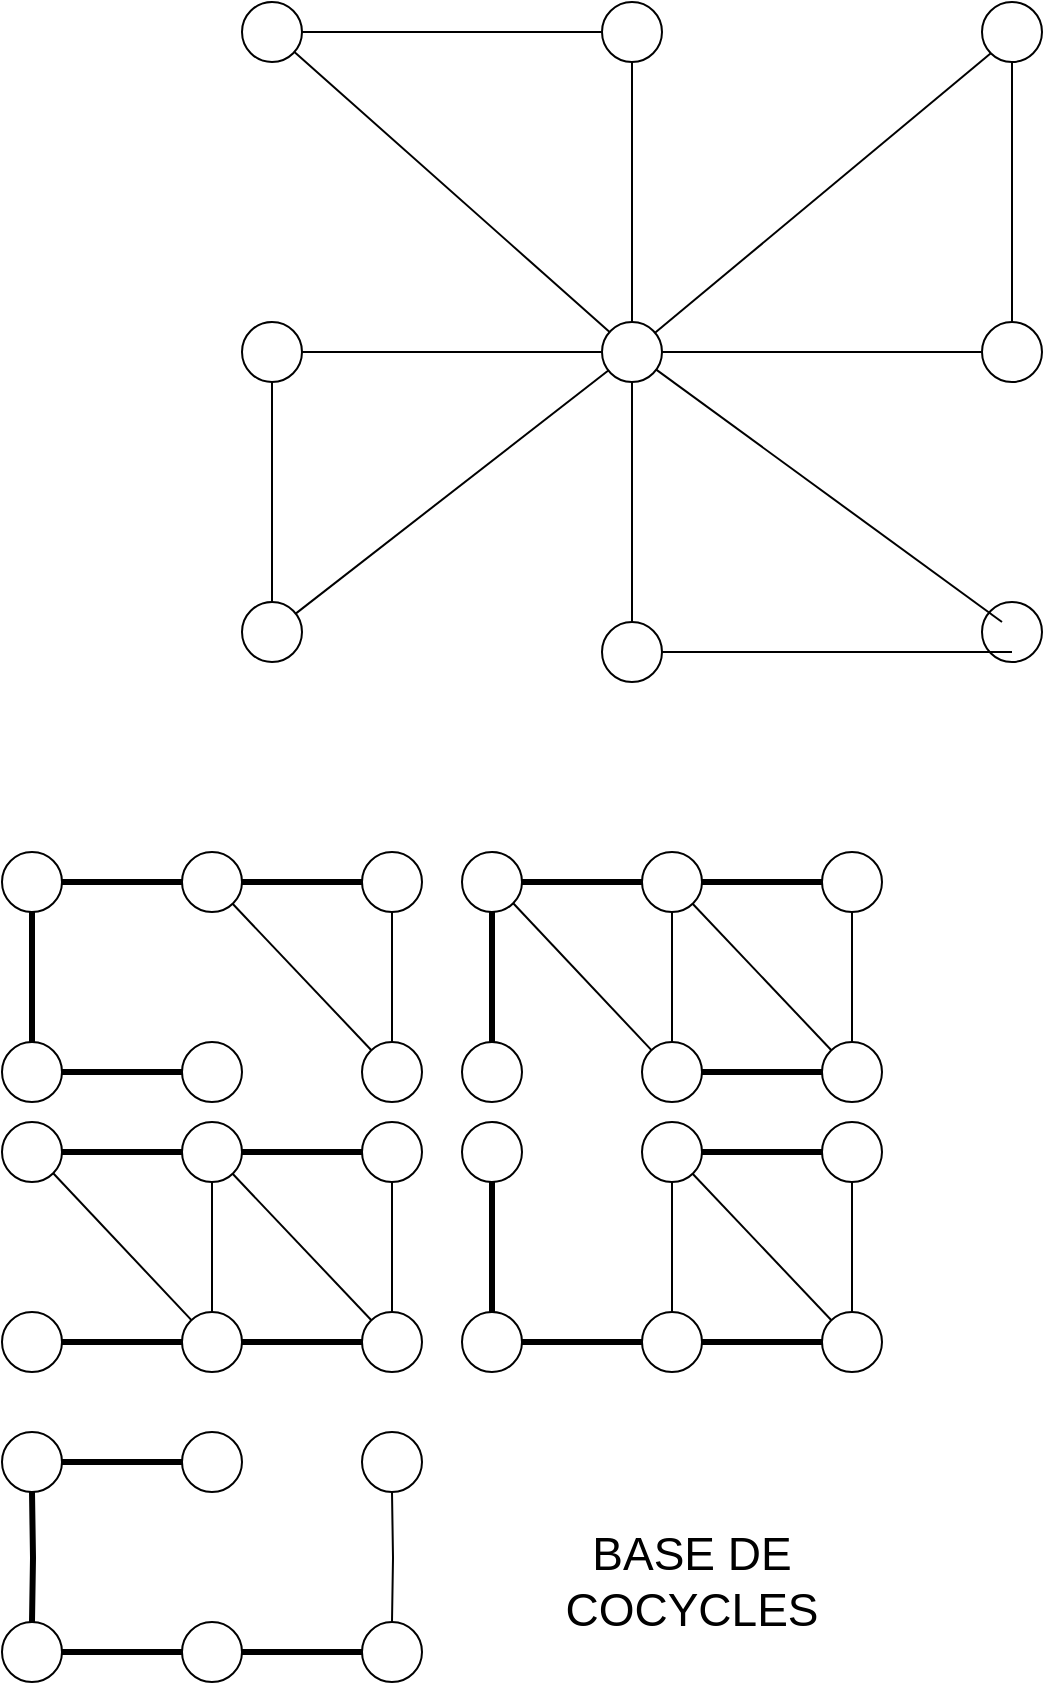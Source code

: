 <mxfile version="13.7.2" type="github">
  <diagram id="GtZ8i9lgS3yH1XoOPjZW" name="Page-1">
    <mxGraphModel dx="1102" dy="614" grid="1" gridSize="10" guides="1" tooltips="1" connect="1" arrows="1" fold="1" page="1" pageScale="1" pageWidth="827" pageHeight="1169" math="0" shadow="0">
      <root>
        <mxCell id="0" />
        <mxCell id="1" parent="0" />
        <mxCell id="GZnLw8ghzT_1h8dibQ5w-32" style="edgeStyle=orthogonalEdgeStyle;rounded=0;orthogonalLoop=1;jettySize=auto;html=1;endArrow=none;endFill=0;" edge="1" parent="1" source="GZnLw8ghzT_1h8dibQ5w-1" target="GZnLw8ghzT_1h8dibQ5w-2">
          <mxGeometry relative="1" as="geometry" />
        </mxCell>
        <mxCell id="GZnLw8ghzT_1h8dibQ5w-1" value="" style="ellipse;whiteSpace=wrap;html=1;aspect=fixed;" vertex="1" parent="1">
          <mxGeometry x="530" y="190" width="30" height="30" as="geometry" />
        </mxCell>
        <mxCell id="GZnLw8ghzT_1h8dibQ5w-26" style="edgeStyle=orthogonalEdgeStyle;rounded=0;orthogonalLoop=1;jettySize=auto;html=1;endArrow=none;endFill=0;" edge="1" parent="1" source="GZnLw8ghzT_1h8dibQ5w-2" target="GZnLw8ghzT_1h8dibQ5w-9">
          <mxGeometry relative="1" as="geometry" />
        </mxCell>
        <mxCell id="GZnLw8ghzT_1h8dibQ5w-2" value="" style="ellipse;whiteSpace=wrap;html=1;aspect=fixed;" vertex="1" parent="1">
          <mxGeometry x="530" y="350" width="30" height="30" as="geometry" />
        </mxCell>
        <mxCell id="GZnLw8ghzT_1h8dibQ5w-4" value="" style="ellipse;whiteSpace=wrap;html=1;aspect=fixed;" vertex="1" parent="1">
          <mxGeometry x="160" y="490" width="30" height="30" as="geometry" />
        </mxCell>
        <mxCell id="GZnLw8ghzT_1h8dibQ5w-29" style="edgeStyle=orthogonalEdgeStyle;rounded=0;orthogonalLoop=1;jettySize=auto;html=1;endArrow=none;endFill=0;" edge="1" parent="1" source="GZnLw8ghzT_1h8dibQ5w-6" target="GZnLw8ghzT_1h8dibQ5w-9">
          <mxGeometry relative="1" as="geometry" />
        </mxCell>
        <mxCell id="GZnLw8ghzT_1h8dibQ5w-37" style="edgeStyle=orthogonalEdgeStyle;rounded=0;orthogonalLoop=1;jettySize=auto;html=1;endArrow=none;endFill=0;" edge="1" parent="1" source="GZnLw8ghzT_1h8dibQ5w-6" target="GZnLw8ghzT_1h8dibQ5w-4">
          <mxGeometry relative="1" as="geometry" />
        </mxCell>
        <mxCell id="GZnLw8ghzT_1h8dibQ5w-6" value="" style="ellipse;whiteSpace=wrap;html=1;aspect=fixed;" vertex="1" parent="1">
          <mxGeometry x="160" y="350" width="30" height="30" as="geometry" />
        </mxCell>
        <mxCell id="GZnLw8ghzT_1h8dibQ5w-7" value="" style="ellipse;whiteSpace=wrap;html=1;aspect=fixed;" vertex="1" parent="1">
          <mxGeometry x="530" y="490" width="30" height="30" as="geometry" />
        </mxCell>
        <mxCell id="GZnLw8ghzT_1h8dibQ5w-8" value="" style="ellipse;whiteSpace=wrap;html=1;aspect=fixed;" vertex="1" parent="1">
          <mxGeometry x="160" y="190" width="30" height="30" as="geometry" />
        </mxCell>
        <mxCell id="GZnLw8ghzT_1h8dibQ5w-9" value="" style="ellipse;whiteSpace=wrap;html=1;aspect=fixed;" vertex="1" parent="1">
          <mxGeometry x="340" y="350" width="30" height="30" as="geometry" />
        </mxCell>
        <mxCell id="GZnLw8ghzT_1h8dibQ5w-30" style="edgeStyle=orthogonalEdgeStyle;rounded=0;orthogonalLoop=1;jettySize=auto;html=1;endArrow=none;endFill=0;" edge="1" parent="1" source="GZnLw8ghzT_1h8dibQ5w-11" target="GZnLw8ghzT_1h8dibQ5w-9">
          <mxGeometry relative="1" as="geometry" />
        </mxCell>
        <mxCell id="GZnLw8ghzT_1h8dibQ5w-36" style="edgeStyle=orthogonalEdgeStyle;rounded=0;orthogonalLoop=1;jettySize=auto;html=1;endArrow=none;endFill=0;" edge="1" parent="1" source="GZnLw8ghzT_1h8dibQ5w-11" target="GZnLw8ghzT_1h8dibQ5w-8">
          <mxGeometry relative="1" as="geometry" />
        </mxCell>
        <mxCell id="GZnLw8ghzT_1h8dibQ5w-11" value="" style="ellipse;whiteSpace=wrap;html=1;aspect=fixed;" vertex="1" parent="1">
          <mxGeometry x="340" y="190" width="30" height="30" as="geometry" />
        </mxCell>
        <mxCell id="GZnLw8ghzT_1h8dibQ5w-28" style="edgeStyle=orthogonalEdgeStyle;rounded=0;orthogonalLoop=1;jettySize=auto;html=1;endArrow=none;endFill=0;" edge="1" parent="1" source="GZnLw8ghzT_1h8dibQ5w-13" target="GZnLw8ghzT_1h8dibQ5w-9">
          <mxGeometry relative="1" as="geometry" />
        </mxCell>
        <mxCell id="GZnLw8ghzT_1h8dibQ5w-38" style="edgeStyle=orthogonalEdgeStyle;rounded=0;orthogonalLoop=1;jettySize=auto;html=1;endArrow=none;endFill=0;" edge="1" parent="1" source="GZnLw8ghzT_1h8dibQ5w-13">
          <mxGeometry relative="1" as="geometry">
            <mxPoint x="545" y="515" as="targetPoint" />
          </mxGeometry>
        </mxCell>
        <mxCell id="GZnLw8ghzT_1h8dibQ5w-13" value="" style="ellipse;whiteSpace=wrap;html=1;aspect=fixed;" vertex="1" parent="1">
          <mxGeometry x="340" y="500" width="30" height="30" as="geometry" />
        </mxCell>
        <mxCell id="GZnLw8ghzT_1h8dibQ5w-40" value="" style="endArrow=none;html=1;entryX=0;entryY=1;entryDx=0;entryDy=0;" edge="1" parent="1" source="GZnLw8ghzT_1h8dibQ5w-9" target="GZnLw8ghzT_1h8dibQ5w-1">
          <mxGeometry width="50" height="50" relative="1" as="geometry">
            <mxPoint x="390" y="320" as="sourcePoint" />
            <mxPoint x="440" y="270" as="targetPoint" />
          </mxGeometry>
        </mxCell>
        <mxCell id="GZnLw8ghzT_1h8dibQ5w-41" value="" style="endArrow=none;html=1;" edge="1" parent="1" source="GZnLw8ghzT_1h8dibQ5w-9" target="GZnLw8ghzT_1h8dibQ5w-8">
          <mxGeometry width="50" height="50" relative="1" as="geometry">
            <mxPoint x="390" y="320" as="sourcePoint" />
            <mxPoint x="440" y="270" as="targetPoint" />
          </mxGeometry>
        </mxCell>
        <mxCell id="GZnLw8ghzT_1h8dibQ5w-42" value="" style="endArrow=none;html=1;" edge="1" parent="1" source="GZnLw8ghzT_1h8dibQ5w-4" target="GZnLw8ghzT_1h8dibQ5w-9">
          <mxGeometry width="50" height="50" relative="1" as="geometry">
            <mxPoint x="390" y="320" as="sourcePoint" />
            <mxPoint x="440" y="270" as="targetPoint" />
          </mxGeometry>
        </mxCell>
        <mxCell id="GZnLw8ghzT_1h8dibQ5w-43" value="" style="endArrow=none;html=1;" edge="1" parent="1" source="GZnLw8ghzT_1h8dibQ5w-9">
          <mxGeometry width="50" height="50" relative="1" as="geometry">
            <mxPoint x="390" y="320" as="sourcePoint" />
            <mxPoint x="540" y="500" as="targetPoint" />
          </mxGeometry>
        </mxCell>
        <mxCell id="GZnLw8ghzT_1h8dibQ5w-44" style="edgeStyle=orthogonalEdgeStyle;rounded=0;orthogonalLoop=1;jettySize=auto;html=1;endArrow=none;endFill=0;strokeWidth=3;" edge="1" parent="1" source="GZnLw8ghzT_1h8dibQ5w-45" target="GZnLw8ghzT_1h8dibQ5w-51">
          <mxGeometry relative="1" as="geometry" />
        </mxCell>
        <mxCell id="GZnLw8ghzT_1h8dibQ5w-60" style="edgeStyle=orthogonalEdgeStyle;rounded=0;orthogonalLoop=1;jettySize=auto;html=1;endArrow=none;endFill=0;" edge="1" parent="1" source="GZnLw8ghzT_1h8dibQ5w-45" target="GZnLw8ghzT_1h8dibQ5w-50">
          <mxGeometry relative="1" as="geometry" />
        </mxCell>
        <mxCell id="GZnLw8ghzT_1h8dibQ5w-45" value="" style="ellipse;whiteSpace=wrap;html=1;aspect=fixed;" vertex="1" parent="1">
          <mxGeometry x="220" y="615" width="30" height="30" as="geometry" />
        </mxCell>
        <mxCell id="GZnLw8ghzT_1h8dibQ5w-57" style="edgeStyle=orthogonalEdgeStyle;rounded=0;orthogonalLoop=1;jettySize=auto;html=1;entryX=0;entryY=0.5;entryDx=0;entryDy=0;endArrow=none;endFill=0;strokeWidth=3;" edge="1" parent="1" source="GZnLw8ghzT_1h8dibQ5w-46" target="GZnLw8ghzT_1h8dibQ5w-54">
          <mxGeometry relative="1" as="geometry" />
        </mxCell>
        <mxCell id="GZnLw8ghzT_1h8dibQ5w-46" value="" style="ellipse;whiteSpace=wrap;html=1;aspect=fixed;" vertex="1" parent="1">
          <mxGeometry x="40" y="710" width="30" height="30" as="geometry" />
        </mxCell>
        <mxCell id="GZnLw8ghzT_1h8dibQ5w-47" style="edgeStyle=orthogonalEdgeStyle;rounded=0;orthogonalLoop=1;jettySize=auto;html=1;endArrow=none;endFill=0;strokeWidth=3;" edge="1" parent="1" source="GZnLw8ghzT_1h8dibQ5w-49" target="GZnLw8ghzT_1h8dibQ5w-51">
          <mxGeometry relative="1" as="geometry" />
        </mxCell>
        <mxCell id="GZnLw8ghzT_1h8dibQ5w-48" style="edgeStyle=orthogonalEdgeStyle;rounded=0;orthogonalLoop=1;jettySize=auto;html=1;endArrow=none;endFill=0;strokeWidth=3;" edge="1" parent="1" source="GZnLw8ghzT_1h8dibQ5w-49" target="GZnLw8ghzT_1h8dibQ5w-46">
          <mxGeometry relative="1" as="geometry" />
        </mxCell>
        <mxCell id="GZnLw8ghzT_1h8dibQ5w-49" value="" style="ellipse;whiteSpace=wrap;html=1;aspect=fixed;" vertex="1" parent="1">
          <mxGeometry x="40" y="615" width="30" height="30" as="geometry" />
        </mxCell>
        <mxCell id="GZnLw8ghzT_1h8dibQ5w-50" value="" style="ellipse;whiteSpace=wrap;html=1;aspect=fixed;" vertex="1" parent="1">
          <mxGeometry x="220" y="710" width="30" height="30" as="geometry" />
        </mxCell>
        <mxCell id="GZnLw8ghzT_1h8dibQ5w-51" value="" style="ellipse;whiteSpace=wrap;html=1;aspect=fixed;" vertex="1" parent="1">
          <mxGeometry x="130" y="615" width="30" height="30" as="geometry" />
        </mxCell>
        <mxCell id="GZnLw8ghzT_1h8dibQ5w-54" value="" style="ellipse;whiteSpace=wrap;html=1;aspect=fixed;" vertex="1" parent="1">
          <mxGeometry x="130" y="710" width="30" height="30" as="geometry" />
        </mxCell>
        <mxCell id="GZnLw8ghzT_1h8dibQ5w-56" value="" style="endArrow=none;html=1;" edge="1" parent="1" source="GZnLw8ghzT_1h8dibQ5w-51" target="GZnLw8ghzT_1h8dibQ5w-50">
          <mxGeometry width="50" height="50" relative="1" as="geometry">
            <mxPoint x="270" y="530" as="sourcePoint" />
            <mxPoint x="420" y="710" as="targetPoint" />
          </mxGeometry>
        </mxCell>
        <mxCell id="GZnLw8ghzT_1h8dibQ5w-136" style="edgeStyle=orthogonalEdgeStyle;rounded=0;orthogonalLoop=1;jettySize=auto;html=1;endArrow=none;endFill=0;strokeWidth=3;" edge="1" parent="1" source="GZnLw8ghzT_1h8dibQ5w-138" target="GZnLw8ghzT_1h8dibQ5w-145">
          <mxGeometry relative="1" as="geometry" />
        </mxCell>
        <mxCell id="GZnLw8ghzT_1h8dibQ5w-137" style="edgeStyle=orthogonalEdgeStyle;rounded=0;orthogonalLoop=1;jettySize=auto;html=1;endArrow=none;endFill=0;" edge="1" parent="1" source="GZnLw8ghzT_1h8dibQ5w-138" target="GZnLw8ghzT_1h8dibQ5w-144">
          <mxGeometry relative="1" as="geometry" />
        </mxCell>
        <mxCell id="GZnLw8ghzT_1h8dibQ5w-138" value="" style="ellipse;whiteSpace=wrap;html=1;aspect=fixed;" vertex="1" parent="1">
          <mxGeometry x="220" y="750" width="30" height="30" as="geometry" />
        </mxCell>
        <mxCell id="GZnLw8ghzT_1h8dibQ5w-139" style="edgeStyle=orthogonalEdgeStyle;rounded=0;orthogonalLoop=1;jettySize=auto;html=1;entryX=0;entryY=0.5;entryDx=0;entryDy=0;endArrow=none;endFill=0;strokeWidth=3;" edge="1" parent="1" source="GZnLw8ghzT_1h8dibQ5w-140" target="GZnLw8ghzT_1h8dibQ5w-148">
          <mxGeometry relative="1" as="geometry" />
        </mxCell>
        <mxCell id="GZnLw8ghzT_1h8dibQ5w-140" value="" style="ellipse;whiteSpace=wrap;html=1;aspect=fixed;" vertex="1" parent="1">
          <mxGeometry x="40" y="845" width="30" height="30" as="geometry" />
        </mxCell>
        <mxCell id="GZnLw8ghzT_1h8dibQ5w-141" style="edgeStyle=orthogonalEdgeStyle;rounded=0;orthogonalLoop=1;jettySize=auto;html=1;endArrow=none;endFill=0;strokeWidth=3;" edge="1" parent="1" source="GZnLw8ghzT_1h8dibQ5w-143" target="GZnLw8ghzT_1h8dibQ5w-145">
          <mxGeometry relative="1" as="geometry" />
        </mxCell>
        <mxCell id="GZnLw8ghzT_1h8dibQ5w-143" value="" style="ellipse;whiteSpace=wrap;html=1;aspect=fixed;" vertex="1" parent="1">
          <mxGeometry x="40" y="750" width="30" height="30" as="geometry" />
        </mxCell>
        <mxCell id="GZnLw8ghzT_1h8dibQ5w-144" value="" style="ellipse;whiteSpace=wrap;html=1;aspect=fixed;" vertex="1" parent="1">
          <mxGeometry x="220" y="845" width="30" height="30" as="geometry" />
        </mxCell>
        <mxCell id="GZnLw8ghzT_1h8dibQ5w-145" value="" style="ellipse;whiteSpace=wrap;html=1;aspect=fixed;" vertex="1" parent="1">
          <mxGeometry x="130" y="750" width="30" height="30" as="geometry" />
        </mxCell>
        <mxCell id="GZnLw8ghzT_1h8dibQ5w-146" style="edgeStyle=orthogonalEdgeStyle;rounded=0;orthogonalLoop=1;jettySize=auto;html=1;endArrow=none;endFill=0;" edge="1" parent="1" source="GZnLw8ghzT_1h8dibQ5w-148" target="GZnLw8ghzT_1h8dibQ5w-145">
          <mxGeometry relative="1" as="geometry" />
        </mxCell>
        <mxCell id="GZnLw8ghzT_1h8dibQ5w-147" style="edgeStyle=orthogonalEdgeStyle;rounded=0;orthogonalLoop=1;jettySize=auto;html=1;endArrow=none;endFill=0;strokeWidth=3;" edge="1" parent="1" source="GZnLw8ghzT_1h8dibQ5w-148" target="GZnLw8ghzT_1h8dibQ5w-144">
          <mxGeometry relative="1" as="geometry" />
        </mxCell>
        <mxCell id="GZnLw8ghzT_1h8dibQ5w-148" value="" style="ellipse;whiteSpace=wrap;html=1;aspect=fixed;" vertex="1" parent="1">
          <mxGeometry x="130" y="845" width="30" height="30" as="geometry" />
        </mxCell>
        <mxCell id="GZnLw8ghzT_1h8dibQ5w-149" value="" style="endArrow=none;html=1;entryX=1;entryY=1;entryDx=0;entryDy=0;" edge="1" parent="1" source="GZnLw8ghzT_1h8dibQ5w-148" target="GZnLw8ghzT_1h8dibQ5w-143">
          <mxGeometry width="50" height="50" relative="1" as="geometry">
            <mxPoint x="270" y="665" as="sourcePoint" />
            <mxPoint x="320" y="615" as="targetPoint" />
          </mxGeometry>
        </mxCell>
        <mxCell id="GZnLw8ghzT_1h8dibQ5w-150" value="" style="endArrow=none;html=1;" edge="1" parent="1" source="GZnLw8ghzT_1h8dibQ5w-145" target="GZnLw8ghzT_1h8dibQ5w-144">
          <mxGeometry width="50" height="50" relative="1" as="geometry">
            <mxPoint x="270" y="665" as="sourcePoint" />
            <mxPoint x="420" y="845" as="targetPoint" />
          </mxGeometry>
        </mxCell>
        <mxCell id="GZnLw8ghzT_1h8dibQ5w-151" style="edgeStyle=orthogonalEdgeStyle;rounded=0;orthogonalLoop=1;jettySize=auto;html=1;endArrow=none;endFill=0;strokeWidth=3;" edge="1" parent="1" source="GZnLw8ghzT_1h8dibQ5w-153" target="GZnLw8ghzT_1h8dibQ5w-160">
          <mxGeometry relative="1" as="geometry" />
        </mxCell>
        <mxCell id="GZnLw8ghzT_1h8dibQ5w-152" style="edgeStyle=orthogonalEdgeStyle;rounded=0;orthogonalLoop=1;jettySize=auto;html=1;endArrow=none;endFill=0;" edge="1" parent="1" source="GZnLw8ghzT_1h8dibQ5w-153" target="GZnLw8ghzT_1h8dibQ5w-159">
          <mxGeometry relative="1" as="geometry" />
        </mxCell>
        <mxCell id="GZnLw8ghzT_1h8dibQ5w-153" value="" style="ellipse;whiteSpace=wrap;html=1;aspect=fixed;" vertex="1" parent="1">
          <mxGeometry x="450" y="615" width="30" height="30" as="geometry" />
        </mxCell>
        <mxCell id="GZnLw8ghzT_1h8dibQ5w-155" value="" style="ellipse;whiteSpace=wrap;html=1;aspect=fixed;" vertex="1" parent="1">
          <mxGeometry x="270" y="710" width="30" height="30" as="geometry" />
        </mxCell>
        <mxCell id="GZnLw8ghzT_1h8dibQ5w-156" style="edgeStyle=orthogonalEdgeStyle;rounded=0;orthogonalLoop=1;jettySize=auto;html=1;endArrow=none;endFill=0;strokeWidth=3;" edge="1" parent="1" source="GZnLw8ghzT_1h8dibQ5w-158" target="GZnLw8ghzT_1h8dibQ5w-160">
          <mxGeometry relative="1" as="geometry" />
        </mxCell>
        <mxCell id="GZnLw8ghzT_1h8dibQ5w-157" style="edgeStyle=orthogonalEdgeStyle;rounded=0;orthogonalLoop=1;jettySize=auto;html=1;endArrow=none;endFill=0;strokeWidth=3;" edge="1" parent="1" source="GZnLw8ghzT_1h8dibQ5w-158" target="GZnLw8ghzT_1h8dibQ5w-155">
          <mxGeometry relative="1" as="geometry" />
        </mxCell>
        <mxCell id="GZnLw8ghzT_1h8dibQ5w-158" value="" style="ellipse;whiteSpace=wrap;html=1;aspect=fixed;" vertex="1" parent="1">
          <mxGeometry x="270" y="615" width="30" height="30" as="geometry" />
        </mxCell>
        <mxCell id="GZnLw8ghzT_1h8dibQ5w-159" value="" style="ellipse;whiteSpace=wrap;html=1;aspect=fixed;" vertex="1" parent="1">
          <mxGeometry x="450" y="710" width="30" height="30" as="geometry" />
        </mxCell>
        <mxCell id="GZnLw8ghzT_1h8dibQ5w-160" value="" style="ellipse;whiteSpace=wrap;html=1;aspect=fixed;" vertex="1" parent="1">
          <mxGeometry x="360" y="615" width="30" height="30" as="geometry" />
        </mxCell>
        <mxCell id="GZnLw8ghzT_1h8dibQ5w-161" style="edgeStyle=orthogonalEdgeStyle;rounded=0;orthogonalLoop=1;jettySize=auto;html=1;endArrow=none;endFill=0;" edge="1" parent="1" source="GZnLw8ghzT_1h8dibQ5w-163" target="GZnLw8ghzT_1h8dibQ5w-160">
          <mxGeometry relative="1" as="geometry" />
        </mxCell>
        <mxCell id="GZnLw8ghzT_1h8dibQ5w-162" style="edgeStyle=orthogonalEdgeStyle;rounded=0;orthogonalLoop=1;jettySize=auto;html=1;endArrow=none;endFill=0;strokeWidth=3;" edge="1" parent="1" source="GZnLw8ghzT_1h8dibQ5w-163" target="GZnLw8ghzT_1h8dibQ5w-159">
          <mxGeometry relative="1" as="geometry" />
        </mxCell>
        <mxCell id="GZnLw8ghzT_1h8dibQ5w-163" value="" style="ellipse;whiteSpace=wrap;html=1;aspect=fixed;" vertex="1" parent="1">
          <mxGeometry x="360" y="710" width="30" height="30" as="geometry" />
        </mxCell>
        <mxCell id="GZnLw8ghzT_1h8dibQ5w-164" value="" style="endArrow=none;html=1;entryX=1;entryY=1;entryDx=0;entryDy=0;" edge="1" parent="1" source="GZnLw8ghzT_1h8dibQ5w-163" target="GZnLw8ghzT_1h8dibQ5w-158">
          <mxGeometry width="50" height="50" relative="1" as="geometry">
            <mxPoint x="500" y="530" as="sourcePoint" />
            <mxPoint x="550" y="480" as="targetPoint" />
          </mxGeometry>
        </mxCell>
        <mxCell id="GZnLw8ghzT_1h8dibQ5w-165" value="" style="endArrow=none;html=1;" edge="1" parent="1" source="GZnLw8ghzT_1h8dibQ5w-160" target="GZnLw8ghzT_1h8dibQ5w-159">
          <mxGeometry width="50" height="50" relative="1" as="geometry">
            <mxPoint x="500" y="530" as="sourcePoint" />
            <mxPoint x="650" y="710" as="targetPoint" />
          </mxGeometry>
        </mxCell>
        <mxCell id="GZnLw8ghzT_1h8dibQ5w-166" style="edgeStyle=orthogonalEdgeStyle;rounded=0;orthogonalLoop=1;jettySize=auto;html=1;endArrow=none;endFill=0;strokeWidth=3;" edge="1" parent="1" source="GZnLw8ghzT_1h8dibQ5w-168" target="GZnLw8ghzT_1h8dibQ5w-175">
          <mxGeometry relative="1" as="geometry" />
        </mxCell>
        <mxCell id="GZnLw8ghzT_1h8dibQ5w-167" style="edgeStyle=orthogonalEdgeStyle;rounded=0;orthogonalLoop=1;jettySize=auto;html=1;endArrow=none;endFill=0;" edge="1" parent="1" source="GZnLw8ghzT_1h8dibQ5w-168" target="GZnLw8ghzT_1h8dibQ5w-174">
          <mxGeometry relative="1" as="geometry" />
        </mxCell>
        <mxCell id="GZnLw8ghzT_1h8dibQ5w-168" value="" style="ellipse;whiteSpace=wrap;html=1;aspect=fixed;" vertex="1" parent="1">
          <mxGeometry x="450" y="750" width="30" height="30" as="geometry" />
        </mxCell>
        <mxCell id="GZnLw8ghzT_1h8dibQ5w-169" style="edgeStyle=orthogonalEdgeStyle;rounded=0;orthogonalLoop=1;jettySize=auto;html=1;entryX=0;entryY=0.5;entryDx=0;entryDy=0;endArrow=none;endFill=0;strokeWidth=3;" edge="1" parent="1" source="GZnLw8ghzT_1h8dibQ5w-170" target="GZnLw8ghzT_1h8dibQ5w-178">
          <mxGeometry relative="1" as="geometry" />
        </mxCell>
        <mxCell id="GZnLw8ghzT_1h8dibQ5w-170" value="" style="ellipse;whiteSpace=wrap;html=1;aspect=fixed;" vertex="1" parent="1">
          <mxGeometry x="270" y="845" width="30" height="30" as="geometry" />
        </mxCell>
        <mxCell id="GZnLw8ghzT_1h8dibQ5w-172" style="edgeStyle=orthogonalEdgeStyle;rounded=0;orthogonalLoop=1;jettySize=auto;html=1;endArrow=none;endFill=0;strokeWidth=3;" edge="1" parent="1" source="GZnLw8ghzT_1h8dibQ5w-173" target="GZnLw8ghzT_1h8dibQ5w-170">
          <mxGeometry relative="1" as="geometry" />
        </mxCell>
        <mxCell id="GZnLw8ghzT_1h8dibQ5w-173" value="" style="ellipse;whiteSpace=wrap;html=1;aspect=fixed;" vertex="1" parent="1">
          <mxGeometry x="270" y="750" width="30" height="30" as="geometry" />
        </mxCell>
        <mxCell id="GZnLw8ghzT_1h8dibQ5w-174" value="" style="ellipse;whiteSpace=wrap;html=1;aspect=fixed;" vertex="1" parent="1">
          <mxGeometry x="450" y="845" width="30" height="30" as="geometry" />
        </mxCell>
        <mxCell id="GZnLw8ghzT_1h8dibQ5w-175" value="" style="ellipse;whiteSpace=wrap;html=1;aspect=fixed;" vertex="1" parent="1">
          <mxGeometry x="360" y="750" width="30" height="30" as="geometry" />
        </mxCell>
        <mxCell id="GZnLw8ghzT_1h8dibQ5w-176" style="edgeStyle=orthogonalEdgeStyle;rounded=0;orthogonalLoop=1;jettySize=auto;html=1;endArrow=none;endFill=0;" edge="1" parent="1" source="GZnLw8ghzT_1h8dibQ5w-178" target="GZnLw8ghzT_1h8dibQ5w-175">
          <mxGeometry relative="1" as="geometry" />
        </mxCell>
        <mxCell id="GZnLw8ghzT_1h8dibQ5w-177" style="edgeStyle=orthogonalEdgeStyle;rounded=0;orthogonalLoop=1;jettySize=auto;html=1;endArrow=none;endFill=0;strokeWidth=3;" edge="1" parent="1" source="GZnLw8ghzT_1h8dibQ5w-178" target="GZnLw8ghzT_1h8dibQ5w-174">
          <mxGeometry relative="1" as="geometry" />
        </mxCell>
        <mxCell id="GZnLw8ghzT_1h8dibQ5w-178" value="" style="ellipse;whiteSpace=wrap;html=1;aspect=fixed;" vertex="1" parent="1">
          <mxGeometry x="360" y="845" width="30" height="30" as="geometry" />
        </mxCell>
        <mxCell id="GZnLw8ghzT_1h8dibQ5w-180" value="" style="endArrow=none;html=1;" edge="1" parent="1" source="GZnLw8ghzT_1h8dibQ5w-175" target="GZnLw8ghzT_1h8dibQ5w-174">
          <mxGeometry width="50" height="50" relative="1" as="geometry">
            <mxPoint x="500" y="665" as="sourcePoint" />
            <mxPoint x="650" y="845" as="targetPoint" />
          </mxGeometry>
        </mxCell>
        <mxCell id="GZnLw8ghzT_1h8dibQ5w-249" style="edgeStyle=orthogonalEdgeStyle;rounded=0;orthogonalLoop=1;jettySize=auto;html=1;endArrow=none;endFill=0;" edge="1" parent="1" target="GZnLw8ghzT_1h8dibQ5w-254">
          <mxGeometry relative="1" as="geometry">
            <mxPoint x="235" y="935" as="sourcePoint" />
          </mxGeometry>
        </mxCell>
        <mxCell id="GZnLw8ghzT_1h8dibQ5w-250" style="edgeStyle=orthogonalEdgeStyle;rounded=0;orthogonalLoop=1;jettySize=auto;html=1;entryX=0;entryY=0.5;entryDx=0;entryDy=0;endArrow=none;endFill=0;strokeWidth=3;" edge="1" parent="1" source="GZnLw8ghzT_1h8dibQ5w-251" target="GZnLw8ghzT_1h8dibQ5w-257">
          <mxGeometry relative="1" as="geometry" />
        </mxCell>
        <mxCell id="GZnLw8ghzT_1h8dibQ5w-251" value="" style="ellipse;whiteSpace=wrap;html=1;aspect=fixed;" vertex="1" parent="1">
          <mxGeometry x="40" y="1000" width="30" height="30" as="geometry" />
        </mxCell>
        <mxCell id="GZnLw8ghzT_1h8dibQ5w-252" style="edgeStyle=orthogonalEdgeStyle;rounded=0;orthogonalLoop=1;jettySize=auto;html=1;endArrow=none;endFill=0;strokeWidth=3;" edge="1" parent="1">
          <mxGeometry relative="1" as="geometry">
            <mxPoint x="70" y="920" as="sourcePoint" />
            <mxPoint x="130" y="920" as="targetPoint" />
          </mxGeometry>
        </mxCell>
        <mxCell id="GZnLw8ghzT_1h8dibQ5w-253" style="edgeStyle=orthogonalEdgeStyle;rounded=0;orthogonalLoop=1;jettySize=auto;html=1;endArrow=none;endFill=0;strokeWidth=3;" edge="1" parent="1" target="GZnLw8ghzT_1h8dibQ5w-251">
          <mxGeometry relative="1" as="geometry">
            <mxPoint x="55" y="935" as="sourcePoint" />
          </mxGeometry>
        </mxCell>
        <mxCell id="GZnLw8ghzT_1h8dibQ5w-254" value="" style="ellipse;whiteSpace=wrap;html=1;aspect=fixed;" vertex="1" parent="1">
          <mxGeometry x="220" y="1000" width="30" height="30" as="geometry" />
        </mxCell>
        <mxCell id="GZnLw8ghzT_1h8dibQ5w-256" style="edgeStyle=orthogonalEdgeStyle;rounded=0;orthogonalLoop=1;jettySize=auto;html=1;endArrow=none;endFill=0;strokeWidth=3;" edge="1" parent="1" source="GZnLw8ghzT_1h8dibQ5w-257" target="GZnLw8ghzT_1h8dibQ5w-254">
          <mxGeometry relative="1" as="geometry" />
        </mxCell>
        <mxCell id="GZnLw8ghzT_1h8dibQ5w-257" value="" style="ellipse;whiteSpace=wrap;html=1;aspect=fixed;" vertex="1" parent="1">
          <mxGeometry x="130" y="1000" width="30" height="30" as="geometry" />
        </mxCell>
        <mxCell id="GZnLw8ghzT_1h8dibQ5w-273" value="" style="ellipse;whiteSpace=wrap;html=1;aspect=fixed;" vertex="1" parent="1">
          <mxGeometry x="220" y="905" width="30" height="30" as="geometry" />
        </mxCell>
        <mxCell id="GZnLw8ghzT_1h8dibQ5w-274" value="" style="ellipse;whiteSpace=wrap;html=1;aspect=fixed;" vertex="1" parent="1">
          <mxGeometry x="130" y="905" width="30" height="30" as="geometry" />
        </mxCell>
        <mxCell id="GZnLw8ghzT_1h8dibQ5w-275" value="" style="ellipse;whiteSpace=wrap;html=1;aspect=fixed;" vertex="1" parent="1">
          <mxGeometry x="40" y="905" width="30" height="30" as="geometry" />
        </mxCell>
        <mxCell id="GZnLw8ghzT_1h8dibQ5w-280" value="BASE DE COCYCLES" style="text;html=1;strokeColor=none;fillColor=none;align=center;verticalAlign=middle;whiteSpace=wrap;rounded=0;fontSize=23;" vertex="1" parent="1">
          <mxGeometry x="320" y="970" width="130" height="20" as="geometry" />
        </mxCell>
      </root>
    </mxGraphModel>
  </diagram>
</mxfile>

